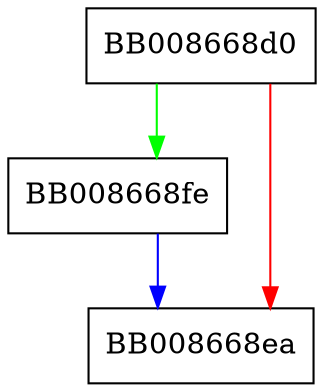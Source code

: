 digraph longjmp {
  node [shape="box"];
  graph [splines=ortho];
  BB008668d0 -> BB008668fe [color="green"];
  BB008668d0 -> BB008668ea [color="red"];
  BB008668fe -> BB008668ea [color="blue"];
}